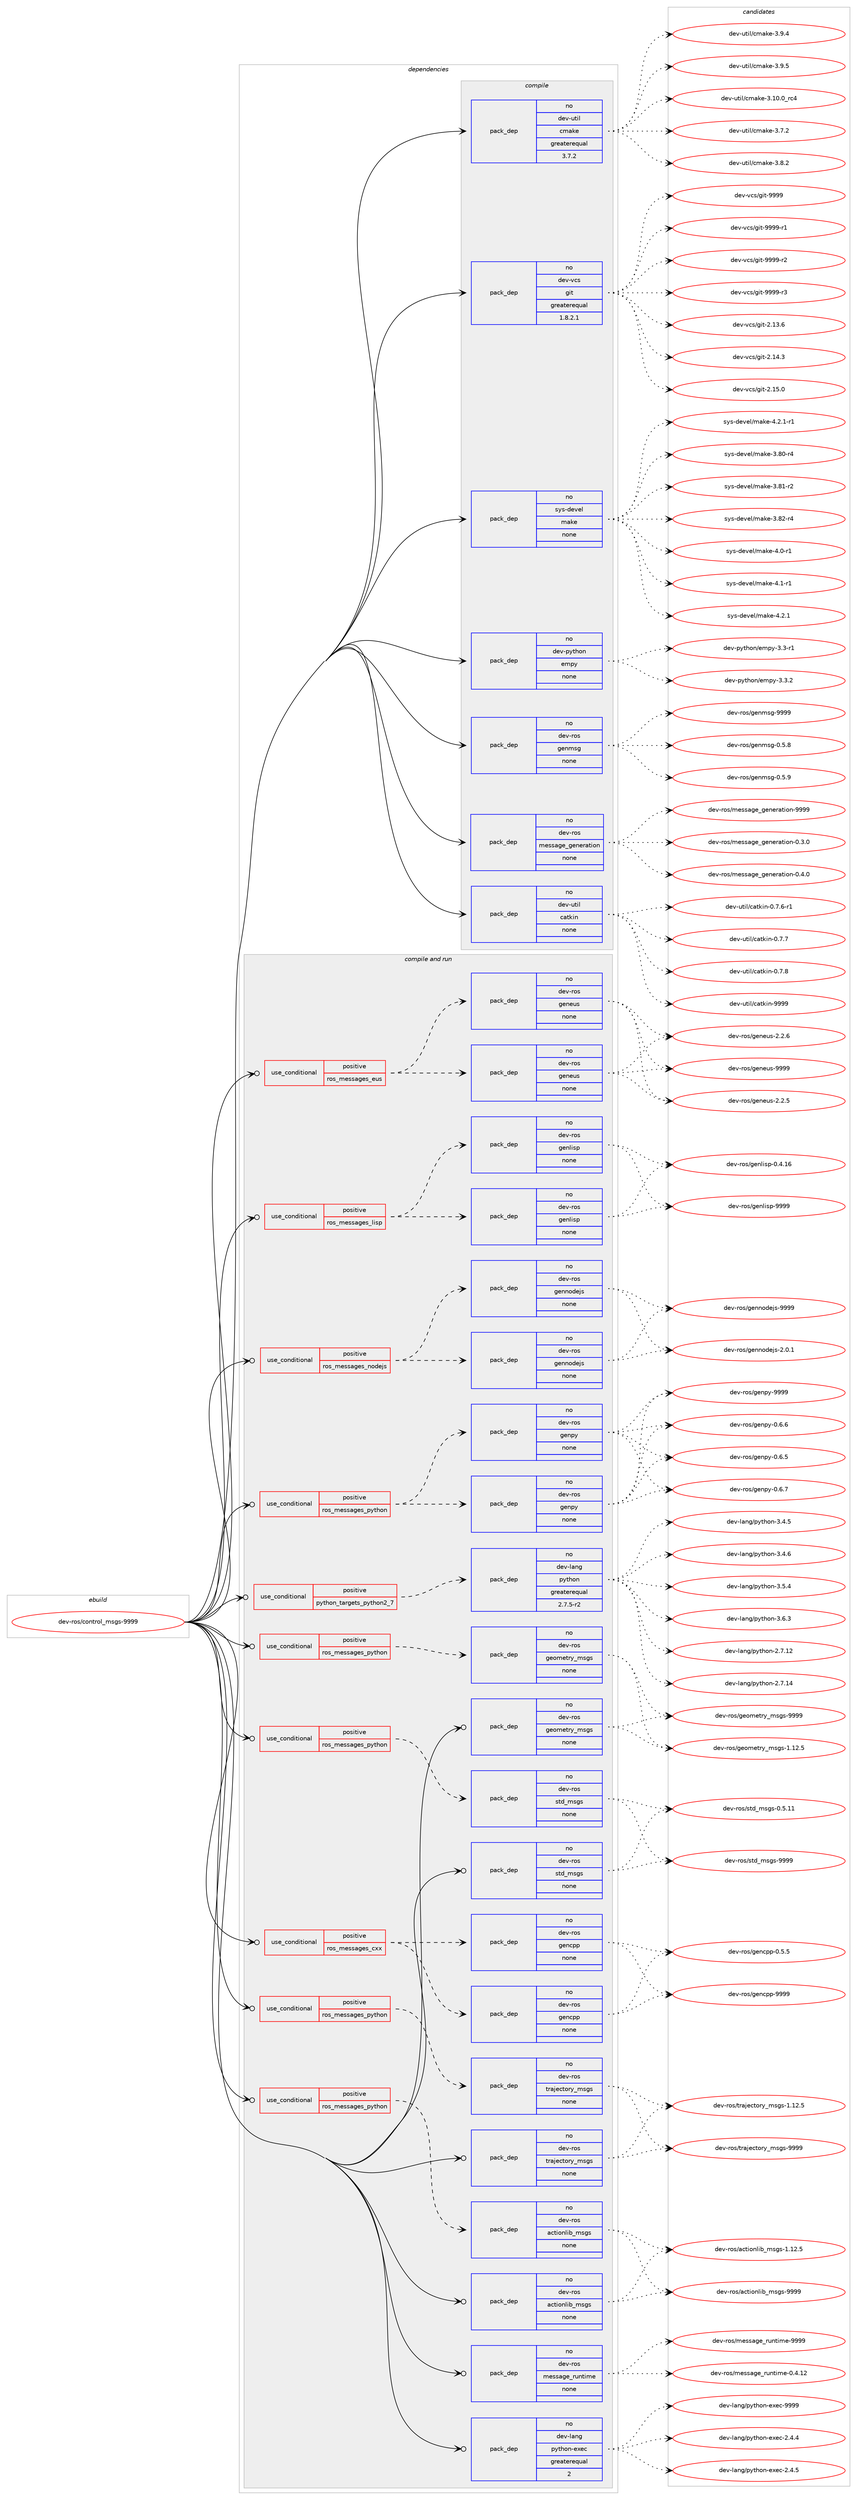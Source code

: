 digraph prolog {

# *************
# Graph options
# *************

newrank=true;
concentrate=true;
compound=true;
graph [rankdir=LR,fontname=Helvetica,fontsize=10,ranksep=1.5];#, ranksep=2.5, nodesep=0.2];
edge  [arrowhead=vee];
node  [fontname=Helvetica,fontsize=10];

# **********
# The ebuild
# **********

subgraph cluster_leftcol {
color=gray;
rank=same;
label=<<i>ebuild</i>>;
id [label="dev-ros/control_msgs-9999", color=red, width=4, href="../dev-ros/control_msgs-9999.svg"];
}

# ****************
# The dependencies
# ****************

subgraph cluster_midcol {
color=gray;
label=<<i>dependencies</i>>;
subgraph cluster_compile {
fillcolor="#eeeeee";
style=filled;
label=<<i>compile</i>>;
subgraph pack150040 {
dependency198984 [label=<<TABLE BORDER="0" CELLBORDER="1" CELLSPACING="0" CELLPADDING="4" WIDTH="220"><TR><TD ROWSPAN="6" CELLPADDING="30">pack_dep</TD></TR><TR><TD WIDTH="110">no</TD></TR><TR><TD>dev-python</TD></TR><TR><TD>empy</TD></TR><TR><TD>none</TD></TR><TR><TD></TD></TR></TABLE>>, shape=none, color=blue];
}
id:e -> dependency198984:w [weight=20,style="solid",arrowhead="vee"];
subgraph pack150041 {
dependency198985 [label=<<TABLE BORDER="0" CELLBORDER="1" CELLSPACING="0" CELLPADDING="4" WIDTH="220"><TR><TD ROWSPAN="6" CELLPADDING="30">pack_dep</TD></TR><TR><TD WIDTH="110">no</TD></TR><TR><TD>dev-ros</TD></TR><TR><TD>genmsg</TD></TR><TR><TD>none</TD></TR><TR><TD></TD></TR></TABLE>>, shape=none, color=blue];
}
id:e -> dependency198985:w [weight=20,style="solid",arrowhead="vee"];
subgraph pack150042 {
dependency198986 [label=<<TABLE BORDER="0" CELLBORDER="1" CELLSPACING="0" CELLPADDING="4" WIDTH="220"><TR><TD ROWSPAN="6" CELLPADDING="30">pack_dep</TD></TR><TR><TD WIDTH="110">no</TD></TR><TR><TD>dev-ros</TD></TR><TR><TD>message_generation</TD></TR><TR><TD>none</TD></TR><TR><TD></TD></TR></TABLE>>, shape=none, color=blue];
}
id:e -> dependency198986:w [weight=20,style="solid",arrowhead="vee"];
subgraph pack150043 {
dependency198987 [label=<<TABLE BORDER="0" CELLBORDER="1" CELLSPACING="0" CELLPADDING="4" WIDTH="220"><TR><TD ROWSPAN="6" CELLPADDING="30">pack_dep</TD></TR><TR><TD WIDTH="110">no</TD></TR><TR><TD>dev-util</TD></TR><TR><TD>catkin</TD></TR><TR><TD>none</TD></TR><TR><TD></TD></TR></TABLE>>, shape=none, color=blue];
}
id:e -> dependency198987:w [weight=20,style="solid",arrowhead="vee"];
subgraph pack150044 {
dependency198988 [label=<<TABLE BORDER="0" CELLBORDER="1" CELLSPACING="0" CELLPADDING="4" WIDTH="220"><TR><TD ROWSPAN="6" CELLPADDING="30">pack_dep</TD></TR><TR><TD WIDTH="110">no</TD></TR><TR><TD>dev-util</TD></TR><TR><TD>cmake</TD></TR><TR><TD>greaterequal</TD></TR><TR><TD>3.7.2</TD></TR></TABLE>>, shape=none, color=blue];
}
id:e -> dependency198988:w [weight=20,style="solid",arrowhead="vee"];
subgraph pack150045 {
dependency198989 [label=<<TABLE BORDER="0" CELLBORDER="1" CELLSPACING="0" CELLPADDING="4" WIDTH="220"><TR><TD ROWSPAN="6" CELLPADDING="30">pack_dep</TD></TR><TR><TD WIDTH="110">no</TD></TR><TR><TD>dev-vcs</TD></TR><TR><TD>git</TD></TR><TR><TD>greaterequal</TD></TR><TR><TD>1.8.2.1</TD></TR></TABLE>>, shape=none, color=blue];
}
id:e -> dependency198989:w [weight=20,style="solid",arrowhead="vee"];
subgraph pack150046 {
dependency198990 [label=<<TABLE BORDER="0" CELLBORDER="1" CELLSPACING="0" CELLPADDING="4" WIDTH="220"><TR><TD ROWSPAN="6" CELLPADDING="30">pack_dep</TD></TR><TR><TD WIDTH="110">no</TD></TR><TR><TD>sys-devel</TD></TR><TR><TD>make</TD></TR><TR><TD>none</TD></TR><TR><TD></TD></TR></TABLE>>, shape=none, color=blue];
}
id:e -> dependency198990:w [weight=20,style="solid",arrowhead="vee"];
}
subgraph cluster_compileandrun {
fillcolor="#eeeeee";
style=filled;
label=<<i>compile and run</i>>;
subgraph cond44957 {
dependency198991 [label=<<TABLE BORDER="0" CELLBORDER="1" CELLSPACING="0" CELLPADDING="4"><TR><TD ROWSPAN="3" CELLPADDING="10">use_conditional</TD></TR><TR><TD>positive</TD></TR><TR><TD>python_targets_python2_7</TD></TR></TABLE>>, shape=none, color=red];
subgraph pack150047 {
dependency198992 [label=<<TABLE BORDER="0" CELLBORDER="1" CELLSPACING="0" CELLPADDING="4" WIDTH="220"><TR><TD ROWSPAN="6" CELLPADDING="30">pack_dep</TD></TR><TR><TD WIDTH="110">no</TD></TR><TR><TD>dev-lang</TD></TR><TR><TD>python</TD></TR><TR><TD>greaterequal</TD></TR><TR><TD>2.7.5-r2</TD></TR></TABLE>>, shape=none, color=blue];
}
dependency198991:e -> dependency198992:w [weight=20,style="dashed",arrowhead="vee"];
}
id:e -> dependency198991:w [weight=20,style="solid",arrowhead="odotvee"];
subgraph cond44958 {
dependency198993 [label=<<TABLE BORDER="0" CELLBORDER="1" CELLSPACING="0" CELLPADDING="4"><TR><TD ROWSPAN="3" CELLPADDING="10">use_conditional</TD></TR><TR><TD>positive</TD></TR><TR><TD>ros_messages_cxx</TD></TR></TABLE>>, shape=none, color=red];
subgraph pack150048 {
dependency198994 [label=<<TABLE BORDER="0" CELLBORDER="1" CELLSPACING="0" CELLPADDING="4" WIDTH="220"><TR><TD ROWSPAN="6" CELLPADDING="30">pack_dep</TD></TR><TR><TD WIDTH="110">no</TD></TR><TR><TD>dev-ros</TD></TR><TR><TD>gencpp</TD></TR><TR><TD>none</TD></TR><TR><TD></TD></TR></TABLE>>, shape=none, color=blue];
}
dependency198993:e -> dependency198994:w [weight=20,style="dashed",arrowhead="vee"];
subgraph pack150049 {
dependency198995 [label=<<TABLE BORDER="0" CELLBORDER="1" CELLSPACING="0" CELLPADDING="4" WIDTH="220"><TR><TD ROWSPAN="6" CELLPADDING="30">pack_dep</TD></TR><TR><TD WIDTH="110">no</TD></TR><TR><TD>dev-ros</TD></TR><TR><TD>gencpp</TD></TR><TR><TD>none</TD></TR><TR><TD></TD></TR></TABLE>>, shape=none, color=blue];
}
dependency198993:e -> dependency198995:w [weight=20,style="dashed",arrowhead="vee"];
}
id:e -> dependency198993:w [weight=20,style="solid",arrowhead="odotvee"];
subgraph cond44959 {
dependency198996 [label=<<TABLE BORDER="0" CELLBORDER="1" CELLSPACING="0" CELLPADDING="4"><TR><TD ROWSPAN="3" CELLPADDING="10">use_conditional</TD></TR><TR><TD>positive</TD></TR><TR><TD>ros_messages_eus</TD></TR></TABLE>>, shape=none, color=red];
subgraph pack150050 {
dependency198997 [label=<<TABLE BORDER="0" CELLBORDER="1" CELLSPACING="0" CELLPADDING="4" WIDTH="220"><TR><TD ROWSPAN="6" CELLPADDING="30">pack_dep</TD></TR><TR><TD WIDTH="110">no</TD></TR><TR><TD>dev-ros</TD></TR><TR><TD>geneus</TD></TR><TR><TD>none</TD></TR><TR><TD></TD></TR></TABLE>>, shape=none, color=blue];
}
dependency198996:e -> dependency198997:w [weight=20,style="dashed",arrowhead="vee"];
subgraph pack150051 {
dependency198998 [label=<<TABLE BORDER="0" CELLBORDER="1" CELLSPACING="0" CELLPADDING="4" WIDTH="220"><TR><TD ROWSPAN="6" CELLPADDING="30">pack_dep</TD></TR><TR><TD WIDTH="110">no</TD></TR><TR><TD>dev-ros</TD></TR><TR><TD>geneus</TD></TR><TR><TD>none</TD></TR><TR><TD></TD></TR></TABLE>>, shape=none, color=blue];
}
dependency198996:e -> dependency198998:w [weight=20,style="dashed",arrowhead="vee"];
}
id:e -> dependency198996:w [weight=20,style="solid",arrowhead="odotvee"];
subgraph cond44960 {
dependency198999 [label=<<TABLE BORDER="0" CELLBORDER="1" CELLSPACING="0" CELLPADDING="4"><TR><TD ROWSPAN="3" CELLPADDING="10">use_conditional</TD></TR><TR><TD>positive</TD></TR><TR><TD>ros_messages_lisp</TD></TR></TABLE>>, shape=none, color=red];
subgraph pack150052 {
dependency199000 [label=<<TABLE BORDER="0" CELLBORDER="1" CELLSPACING="0" CELLPADDING="4" WIDTH="220"><TR><TD ROWSPAN="6" CELLPADDING="30">pack_dep</TD></TR><TR><TD WIDTH="110">no</TD></TR><TR><TD>dev-ros</TD></TR><TR><TD>genlisp</TD></TR><TR><TD>none</TD></TR><TR><TD></TD></TR></TABLE>>, shape=none, color=blue];
}
dependency198999:e -> dependency199000:w [weight=20,style="dashed",arrowhead="vee"];
subgraph pack150053 {
dependency199001 [label=<<TABLE BORDER="0" CELLBORDER="1" CELLSPACING="0" CELLPADDING="4" WIDTH="220"><TR><TD ROWSPAN="6" CELLPADDING="30">pack_dep</TD></TR><TR><TD WIDTH="110">no</TD></TR><TR><TD>dev-ros</TD></TR><TR><TD>genlisp</TD></TR><TR><TD>none</TD></TR><TR><TD></TD></TR></TABLE>>, shape=none, color=blue];
}
dependency198999:e -> dependency199001:w [weight=20,style="dashed",arrowhead="vee"];
}
id:e -> dependency198999:w [weight=20,style="solid",arrowhead="odotvee"];
subgraph cond44961 {
dependency199002 [label=<<TABLE BORDER="0" CELLBORDER="1" CELLSPACING="0" CELLPADDING="4"><TR><TD ROWSPAN="3" CELLPADDING="10">use_conditional</TD></TR><TR><TD>positive</TD></TR><TR><TD>ros_messages_nodejs</TD></TR></TABLE>>, shape=none, color=red];
subgraph pack150054 {
dependency199003 [label=<<TABLE BORDER="0" CELLBORDER="1" CELLSPACING="0" CELLPADDING="4" WIDTH="220"><TR><TD ROWSPAN="6" CELLPADDING="30">pack_dep</TD></TR><TR><TD WIDTH="110">no</TD></TR><TR><TD>dev-ros</TD></TR><TR><TD>gennodejs</TD></TR><TR><TD>none</TD></TR><TR><TD></TD></TR></TABLE>>, shape=none, color=blue];
}
dependency199002:e -> dependency199003:w [weight=20,style="dashed",arrowhead="vee"];
subgraph pack150055 {
dependency199004 [label=<<TABLE BORDER="0" CELLBORDER="1" CELLSPACING="0" CELLPADDING="4" WIDTH="220"><TR><TD ROWSPAN="6" CELLPADDING="30">pack_dep</TD></TR><TR><TD WIDTH="110">no</TD></TR><TR><TD>dev-ros</TD></TR><TR><TD>gennodejs</TD></TR><TR><TD>none</TD></TR><TR><TD></TD></TR></TABLE>>, shape=none, color=blue];
}
dependency199002:e -> dependency199004:w [weight=20,style="dashed",arrowhead="vee"];
}
id:e -> dependency199002:w [weight=20,style="solid",arrowhead="odotvee"];
subgraph cond44962 {
dependency199005 [label=<<TABLE BORDER="0" CELLBORDER="1" CELLSPACING="0" CELLPADDING="4"><TR><TD ROWSPAN="3" CELLPADDING="10">use_conditional</TD></TR><TR><TD>positive</TD></TR><TR><TD>ros_messages_python</TD></TR></TABLE>>, shape=none, color=red];
subgraph pack150056 {
dependency199006 [label=<<TABLE BORDER="0" CELLBORDER="1" CELLSPACING="0" CELLPADDING="4" WIDTH="220"><TR><TD ROWSPAN="6" CELLPADDING="30">pack_dep</TD></TR><TR><TD WIDTH="110">no</TD></TR><TR><TD>dev-ros</TD></TR><TR><TD>actionlib_msgs</TD></TR><TR><TD>none</TD></TR><TR><TD></TD></TR></TABLE>>, shape=none, color=blue];
}
dependency199005:e -> dependency199006:w [weight=20,style="dashed",arrowhead="vee"];
}
id:e -> dependency199005:w [weight=20,style="solid",arrowhead="odotvee"];
subgraph cond44963 {
dependency199007 [label=<<TABLE BORDER="0" CELLBORDER="1" CELLSPACING="0" CELLPADDING="4"><TR><TD ROWSPAN="3" CELLPADDING="10">use_conditional</TD></TR><TR><TD>positive</TD></TR><TR><TD>ros_messages_python</TD></TR></TABLE>>, shape=none, color=red];
subgraph pack150057 {
dependency199008 [label=<<TABLE BORDER="0" CELLBORDER="1" CELLSPACING="0" CELLPADDING="4" WIDTH="220"><TR><TD ROWSPAN="6" CELLPADDING="30">pack_dep</TD></TR><TR><TD WIDTH="110">no</TD></TR><TR><TD>dev-ros</TD></TR><TR><TD>genpy</TD></TR><TR><TD>none</TD></TR><TR><TD></TD></TR></TABLE>>, shape=none, color=blue];
}
dependency199007:e -> dependency199008:w [weight=20,style="dashed",arrowhead="vee"];
subgraph pack150058 {
dependency199009 [label=<<TABLE BORDER="0" CELLBORDER="1" CELLSPACING="0" CELLPADDING="4" WIDTH="220"><TR><TD ROWSPAN="6" CELLPADDING="30">pack_dep</TD></TR><TR><TD WIDTH="110">no</TD></TR><TR><TD>dev-ros</TD></TR><TR><TD>genpy</TD></TR><TR><TD>none</TD></TR><TR><TD></TD></TR></TABLE>>, shape=none, color=blue];
}
dependency199007:e -> dependency199009:w [weight=20,style="dashed",arrowhead="vee"];
}
id:e -> dependency199007:w [weight=20,style="solid",arrowhead="odotvee"];
subgraph cond44964 {
dependency199010 [label=<<TABLE BORDER="0" CELLBORDER="1" CELLSPACING="0" CELLPADDING="4"><TR><TD ROWSPAN="3" CELLPADDING="10">use_conditional</TD></TR><TR><TD>positive</TD></TR><TR><TD>ros_messages_python</TD></TR></TABLE>>, shape=none, color=red];
subgraph pack150059 {
dependency199011 [label=<<TABLE BORDER="0" CELLBORDER="1" CELLSPACING="0" CELLPADDING="4" WIDTH="220"><TR><TD ROWSPAN="6" CELLPADDING="30">pack_dep</TD></TR><TR><TD WIDTH="110">no</TD></TR><TR><TD>dev-ros</TD></TR><TR><TD>geometry_msgs</TD></TR><TR><TD>none</TD></TR><TR><TD></TD></TR></TABLE>>, shape=none, color=blue];
}
dependency199010:e -> dependency199011:w [weight=20,style="dashed",arrowhead="vee"];
}
id:e -> dependency199010:w [weight=20,style="solid",arrowhead="odotvee"];
subgraph cond44965 {
dependency199012 [label=<<TABLE BORDER="0" CELLBORDER="1" CELLSPACING="0" CELLPADDING="4"><TR><TD ROWSPAN="3" CELLPADDING="10">use_conditional</TD></TR><TR><TD>positive</TD></TR><TR><TD>ros_messages_python</TD></TR></TABLE>>, shape=none, color=red];
subgraph pack150060 {
dependency199013 [label=<<TABLE BORDER="0" CELLBORDER="1" CELLSPACING="0" CELLPADDING="4" WIDTH="220"><TR><TD ROWSPAN="6" CELLPADDING="30">pack_dep</TD></TR><TR><TD WIDTH="110">no</TD></TR><TR><TD>dev-ros</TD></TR><TR><TD>std_msgs</TD></TR><TR><TD>none</TD></TR><TR><TD></TD></TR></TABLE>>, shape=none, color=blue];
}
dependency199012:e -> dependency199013:w [weight=20,style="dashed",arrowhead="vee"];
}
id:e -> dependency199012:w [weight=20,style="solid",arrowhead="odotvee"];
subgraph cond44966 {
dependency199014 [label=<<TABLE BORDER="0" CELLBORDER="1" CELLSPACING="0" CELLPADDING="4"><TR><TD ROWSPAN="3" CELLPADDING="10">use_conditional</TD></TR><TR><TD>positive</TD></TR><TR><TD>ros_messages_python</TD></TR></TABLE>>, shape=none, color=red];
subgraph pack150061 {
dependency199015 [label=<<TABLE BORDER="0" CELLBORDER="1" CELLSPACING="0" CELLPADDING="4" WIDTH="220"><TR><TD ROWSPAN="6" CELLPADDING="30">pack_dep</TD></TR><TR><TD WIDTH="110">no</TD></TR><TR><TD>dev-ros</TD></TR><TR><TD>trajectory_msgs</TD></TR><TR><TD>none</TD></TR><TR><TD></TD></TR></TABLE>>, shape=none, color=blue];
}
dependency199014:e -> dependency199015:w [weight=20,style="dashed",arrowhead="vee"];
}
id:e -> dependency199014:w [weight=20,style="solid",arrowhead="odotvee"];
subgraph pack150062 {
dependency199016 [label=<<TABLE BORDER="0" CELLBORDER="1" CELLSPACING="0" CELLPADDING="4" WIDTH="220"><TR><TD ROWSPAN="6" CELLPADDING="30">pack_dep</TD></TR><TR><TD WIDTH="110">no</TD></TR><TR><TD>dev-lang</TD></TR><TR><TD>python-exec</TD></TR><TR><TD>greaterequal</TD></TR><TR><TD>2</TD></TR></TABLE>>, shape=none, color=blue];
}
id:e -> dependency199016:w [weight=20,style="solid",arrowhead="odotvee"];
subgraph pack150063 {
dependency199017 [label=<<TABLE BORDER="0" CELLBORDER="1" CELLSPACING="0" CELLPADDING="4" WIDTH="220"><TR><TD ROWSPAN="6" CELLPADDING="30">pack_dep</TD></TR><TR><TD WIDTH="110">no</TD></TR><TR><TD>dev-ros</TD></TR><TR><TD>actionlib_msgs</TD></TR><TR><TD>none</TD></TR><TR><TD></TD></TR></TABLE>>, shape=none, color=blue];
}
id:e -> dependency199017:w [weight=20,style="solid",arrowhead="odotvee"];
subgraph pack150064 {
dependency199018 [label=<<TABLE BORDER="0" CELLBORDER="1" CELLSPACING="0" CELLPADDING="4" WIDTH="220"><TR><TD ROWSPAN="6" CELLPADDING="30">pack_dep</TD></TR><TR><TD WIDTH="110">no</TD></TR><TR><TD>dev-ros</TD></TR><TR><TD>geometry_msgs</TD></TR><TR><TD>none</TD></TR><TR><TD></TD></TR></TABLE>>, shape=none, color=blue];
}
id:e -> dependency199018:w [weight=20,style="solid",arrowhead="odotvee"];
subgraph pack150065 {
dependency199019 [label=<<TABLE BORDER="0" CELLBORDER="1" CELLSPACING="0" CELLPADDING="4" WIDTH="220"><TR><TD ROWSPAN="6" CELLPADDING="30">pack_dep</TD></TR><TR><TD WIDTH="110">no</TD></TR><TR><TD>dev-ros</TD></TR><TR><TD>message_runtime</TD></TR><TR><TD>none</TD></TR><TR><TD></TD></TR></TABLE>>, shape=none, color=blue];
}
id:e -> dependency199019:w [weight=20,style="solid",arrowhead="odotvee"];
subgraph pack150066 {
dependency199020 [label=<<TABLE BORDER="0" CELLBORDER="1" CELLSPACING="0" CELLPADDING="4" WIDTH="220"><TR><TD ROWSPAN="6" CELLPADDING="30">pack_dep</TD></TR><TR><TD WIDTH="110">no</TD></TR><TR><TD>dev-ros</TD></TR><TR><TD>std_msgs</TD></TR><TR><TD>none</TD></TR><TR><TD></TD></TR></TABLE>>, shape=none, color=blue];
}
id:e -> dependency199020:w [weight=20,style="solid",arrowhead="odotvee"];
subgraph pack150067 {
dependency199021 [label=<<TABLE BORDER="0" CELLBORDER="1" CELLSPACING="0" CELLPADDING="4" WIDTH="220"><TR><TD ROWSPAN="6" CELLPADDING="30">pack_dep</TD></TR><TR><TD WIDTH="110">no</TD></TR><TR><TD>dev-ros</TD></TR><TR><TD>trajectory_msgs</TD></TR><TR><TD>none</TD></TR><TR><TD></TD></TR></TABLE>>, shape=none, color=blue];
}
id:e -> dependency199021:w [weight=20,style="solid",arrowhead="odotvee"];
}
subgraph cluster_run {
fillcolor="#eeeeee";
style=filled;
label=<<i>run</i>>;
}
}

# **************
# The candidates
# **************

subgraph cluster_choices {
rank=same;
color=gray;
label=<<i>candidates</i>>;

subgraph choice150040 {
color=black;
nodesep=1;
choice1001011184511212111610411111047101109112121455146514511449 [label="dev-python/empy-3.3-r1", color=red, width=4,href="../dev-python/empy-3.3-r1.svg"];
choice1001011184511212111610411111047101109112121455146514650 [label="dev-python/empy-3.3.2", color=red, width=4,href="../dev-python/empy-3.3.2.svg"];
dependency198984:e -> choice1001011184511212111610411111047101109112121455146514511449:w [style=dotted,weight="100"];
dependency198984:e -> choice1001011184511212111610411111047101109112121455146514650:w [style=dotted,weight="100"];
}
subgraph choice150041 {
color=black;
nodesep=1;
choice1001011184511411111547103101110109115103454846534656 [label="dev-ros/genmsg-0.5.8", color=red, width=4,href="../dev-ros/genmsg-0.5.8.svg"];
choice1001011184511411111547103101110109115103454846534657 [label="dev-ros/genmsg-0.5.9", color=red, width=4,href="../dev-ros/genmsg-0.5.9.svg"];
choice10010111845114111115471031011101091151034557575757 [label="dev-ros/genmsg-9999", color=red, width=4,href="../dev-ros/genmsg-9999.svg"];
dependency198985:e -> choice1001011184511411111547103101110109115103454846534656:w [style=dotted,weight="100"];
dependency198985:e -> choice1001011184511411111547103101110109115103454846534657:w [style=dotted,weight="100"];
dependency198985:e -> choice10010111845114111115471031011101091151034557575757:w [style=dotted,weight="100"];
}
subgraph choice150042 {
color=black;
nodesep=1;
choice1001011184511411111547109101115115971031019510310111010111497116105111110454846514648 [label="dev-ros/message_generation-0.3.0", color=red, width=4,href="../dev-ros/message_generation-0.3.0.svg"];
choice1001011184511411111547109101115115971031019510310111010111497116105111110454846524648 [label="dev-ros/message_generation-0.4.0", color=red, width=4,href="../dev-ros/message_generation-0.4.0.svg"];
choice10010111845114111115471091011151159710310195103101110101114971161051111104557575757 [label="dev-ros/message_generation-9999", color=red, width=4,href="../dev-ros/message_generation-9999.svg"];
dependency198986:e -> choice1001011184511411111547109101115115971031019510310111010111497116105111110454846514648:w [style=dotted,weight="100"];
dependency198986:e -> choice1001011184511411111547109101115115971031019510310111010111497116105111110454846524648:w [style=dotted,weight="100"];
dependency198986:e -> choice10010111845114111115471091011151159710310195103101110101114971161051111104557575757:w [style=dotted,weight="100"];
}
subgraph choice150043 {
color=black;
nodesep=1;
choice100101118451171161051084799971161071051104548465546544511449 [label="dev-util/catkin-0.7.6-r1", color=red, width=4,href="../dev-util/catkin-0.7.6-r1.svg"];
choice10010111845117116105108479997116107105110454846554655 [label="dev-util/catkin-0.7.7", color=red, width=4,href="../dev-util/catkin-0.7.7.svg"];
choice10010111845117116105108479997116107105110454846554656 [label="dev-util/catkin-0.7.8", color=red, width=4,href="../dev-util/catkin-0.7.8.svg"];
choice100101118451171161051084799971161071051104557575757 [label="dev-util/catkin-9999", color=red, width=4,href="../dev-util/catkin-9999.svg"];
dependency198987:e -> choice100101118451171161051084799971161071051104548465546544511449:w [style=dotted,weight="100"];
dependency198987:e -> choice10010111845117116105108479997116107105110454846554655:w [style=dotted,weight="100"];
dependency198987:e -> choice10010111845117116105108479997116107105110454846554656:w [style=dotted,weight="100"];
dependency198987:e -> choice100101118451171161051084799971161071051104557575757:w [style=dotted,weight="100"];
}
subgraph choice150044 {
color=black;
nodesep=1;
choice1001011184511711610510847991099710710145514649484648951149952 [label="dev-util/cmake-3.10.0_rc4", color=red, width=4,href="../dev-util/cmake-3.10.0_rc4.svg"];
choice10010111845117116105108479910997107101455146554650 [label="dev-util/cmake-3.7.2", color=red, width=4,href="../dev-util/cmake-3.7.2.svg"];
choice10010111845117116105108479910997107101455146564650 [label="dev-util/cmake-3.8.2", color=red, width=4,href="../dev-util/cmake-3.8.2.svg"];
choice10010111845117116105108479910997107101455146574652 [label="dev-util/cmake-3.9.4", color=red, width=4,href="../dev-util/cmake-3.9.4.svg"];
choice10010111845117116105108479910997107101455146574653 [label="dev-util/cmake-3.9.5", color=red, width=4,href="../dev-util/cmake-3.9.5.svg"];
dependency198988:e -> choice1001011184511711610510847991099710710145514649484648951149952:w [style=dotted,weight="100"];
dependency198988:e -> choice10010111845117116105108479910997107101455146554650:w [style=dotted,weight="100"];
dependency198988:e -> choice10010111845117116105108479910997107101455146564650:w [style=dotted,weight="100"];
dependency198988:e -> choice10010111845117116105108479910997107101455146574652:w [style=dotted,weight="100"];
dependency198988:e -> choice10010111845117116105108479910997107101455146574653:w [style=dotted,weight="100"];
}
subgraph choice150045 {
color=black;
nodesep=1;
choice10010111845118991154710310511645504649514654 [label="dev-vcs/git-2.13.6", color=red, width=4,href="../dev-vcs/git-2.13.6.svg"];
choice10010111845118991154710310511645504649524651 [label="dev-vcs/git-2.14.3", color=red, width=4,href="../dev-vcs/git-2.14.3.svg"];
choice10010111845118991154710310511645504649534648 [label="dev-vcs/git-2.15.0", color=red, width=4,href="../dev-vcs/git-2.15.0.svg"];
choice1001011184511899115471031051164557575757 [label="dev-vcs/git-9999", color=red, width=4,href="../dev-vcs/git-9999.svg"];
choice10010111845118991154710310511645575757574511449 [label="dev-vcs/git-9999-r1", color=red, width=4,href="../dev-vcs/git-9999-r1.svg"];
choice10010111845118991154710310511645575757574511450 [label="dev-vcs/git-9999-r2", color=red, width=4,href="../dev-vcs/git-9999-r2.svg"];
choice10010111845118991154710310511645575757574511451 [label="dev-vcs/git-9999-r3", color=red, width=4,href="../dev-vcs/git-9999-r3.svg"];
dependency198989:e -> choice10010111845118991154710310511645504649514654:w [style=dotted,weight="100"];
dependency198989:e -> choice10010111845118991154710310511645504649524651:w [style=dotted,weight="100"];
dependency198989:e -> choice10010111845118991154710310511645504649534648:w [style=dotted,weight="100"];
dependency198989:e -> choice1001011184511899115471031051164557575757:w [style=dotted,weight="100"];
dependency198989:e -> choice10010111845118991154710310511645575757574511449:w [style=dotted,weight="100"];
dependency198989:e -> choice10010111845118991154710310511645575757574511450:w [style=dotted,weight="100"];
dependency198989:e -> choice10010111845118991154710310511645575757574511451:w [style=dotted,weight="100"];
}
subgraph choice150046 {
color=black;
nodesep=1;
choice11512111545100101118101108471099710710145514656484511452 [label="sys-devel/make-3.80-r4", color=red, width=4,href="../sys-devel/make-3.80-r4.svg"];
choice11512111545100101118101108471099710710145514656494511450 [label="sys-devel/make-3.81-r2", color=red, width=4,href="../sys-devel/make-3.81-r2.svg"];
choice11512111545100101118101108471099710710145514656504511452 [label="sys-devel/make-3.82-r4", color=red, width=4,href="../sys-devel/make-3.82-r4.svg"];
choice115121115451001011181011084710997107101455246484511449 [label="sys-devel/make-4.0-r1", color=red, width=4,href="../sys-devel/make-4.0-r1.svg"];
choice115121115451001011181011084710997107101455246494511449 [label="sys-devel/make-4.1-r1", color=red, width=4,href="../sys-devel/make-4.1-r1.svg"];
choice115121115451001011181011084710997107101455246504649 [label="sys-devel/make-4.2.1", color=red, width=4,href="../sys-devel/make-4.2.1.svg"];
choice1151211154510010111810110847109971071014552465046494511449 [label="sys-devel/make-4.2.1-r1", color=red, width=4,href="../sys-devel/make-4.2.1-r1.svg"];
dependency198990:e -> choice11512111545100101118101108471099710710145514656484511452:w [style=dotted,weight="100"];
dependency198990:e -> choice11512111545100101118101108471099710710145514656494511450:w [style=dotted,weight="100"];
dependency198990:e -> choice11512111545100101118101108471099710710145514656504511452:w [style=dotted,weight="100"];
dependency198990:e -> choice115121115451001011181011084710997107101455246484511449:w [style=dotted,weight="100"];
dependency198990:e -> choice115121115451001011181011084710997107101455246494511449:w [style=dotted,weight="100"];
dependency198990:e -> choice115121115451001011181011084710997107101455246504649:w [style=dotted,weight="100"];
dependency198990:e -> choice1151211154510010111810110847109971071014552465046494511449:w [style=dotted,weight="100"];
}
subgraph choice150047 {
color=black;
nodesep=1;
choice10010111845108971101034711212111610411111045504655464950 [label="dev-lang/python-2.7.12", color=red, width=4,href="../dev-lang/python-2.7.12.svg"];
choice10010111845108971101034711212111610411111045504655464952 [label="dev-lang/python-2.7.14", color=red, width=4,href="../dev-lang/python-2.7.14.svg"];
choice100101118451089711010347112121116104111110455146524653 [label="dev-lang/python-3.4.5", color=red, width=4,href="../dev-lang/python-3.4.5.svg"];
choice100101118451089711010347112121116104111110455146524654 [label="dev-lang/python-3.4.6", color=red, width=4,href="../dev-lang/python-3.4.6.svg"];
choice100101118451089711010347112121116104111110455146534652 [label="dev-lang/python-3.5.4", color=red, width=4,href="../dev-lang/python-3.5.4.svg"];
choice100101118451089711010347112121116104111110455146544651 [label="dev-lang/python-3.6.3", color=red, width=4,href="../dev-lang/python-3.6.3.svg"];
dependency198992:e -> choice10010111845108971101034711212111610411111045504655464950:w [style=dotted,weight="100"];
dependency198992:e -> choice10010111845108971101034711212111610411111045504655464952:w [style=dotted,weight="100"];
dependency198992:e -> choice100101118451089711010347112121116104111110455146524653:w [style=dotted,weight="100"];
dependency198992:e -> choice100101118451089711010347112121116104111110455146524654:w [style=dotted,weight="100"];
dependency198992:e -> choice100101118451089711010347112121116104111110455146534652:w [style=dotted,weight="100"];
dependency198992:e -> choice100101118451089711010347112121116104111110455146544651:w [style=dotted,weight="100"];
}
subgraph choice150048 {
color=black;
nodesep=1;
choice100101118451141111154710310111099112112454846534653 [label="dev-ros/gencpp-0.5.5", color=red, width=4,href="../dev-ros/gencpp-0.5.5.svg"];
choice1001011184511411111547103101110991121124557575757 [label="dev-ros/gencpp-9999", color=red, width=4,href="../dev-ros/gencpp-9999.svg"];
dependency198994:e -> choice100101118451141111154710310111099112112454846534653:w [style=dotted,weight="100"];
dependency198994:e -> choice1001011184511411111547103101110991121124557575757:w [style=dotted,weight="100"];
}
subgraph choice150049 {
color=black;
nodesep=1;
choice100101118451141111154710310111099112112454846534653 [label="dev-ros/gencpp-0.5.5", color=red, width=4,href="../dev-ros/gencpp-0.5.5.svg"];
choice1001011184511411111547103101110991121124557575757 [label="dev-ros/gencpp-9999", color=red, width=4,href="../dev-ros/gencpp-9999.svg"];
dependency198995:e -> choice100101118451141111154710310111099112112454846534653:w [style=dotted,weight="100"];
dependency198995:e -> choice1001011184511411111547103101110991121124557575757:w [style=dotted,weight="100"];
}
subgraph choice150050 {
color=black;
nodesep=1;
choice1001011184511411111547103101110101117115455046504653 [label="dev-ros/geneus-2.2.5", color=red, width=4,href="../dev-ros/geneus-2.2.5.svg"];
choice1001011184511411111547103101110101117115455046504654 [label="dev-ros/geneus-2.2.6", color=red, width=4,href="../dev-ros/geneus-2.2.6.svg"];
choice10010111845114111115471031011101011171154557575757 [label="dev-ros/geneus-9999", color=red, width=4,href="../dev-ros/geneus-9999.svg"];
dependency198997:e -> choice1001011184511411111547103101110101117115455046504653:w [style=dotted,weight="100"];
dependency198997:e -> choice1001011184511411111547103101110101117115455046504654:w [style=dotted,weight="100"];
dependency198997:e -> choice10010111845114111115471031011101011171154557575757:w [style=dotted,weight="100"];
}
subgraph choice150051 {
color=black;
nodesep=1;
choice1001011184511411111547103101110101117115455046504653 [label="dev-ros/geneus-2.2.5", color=red, width=4,href="../dev-ros/geneus-2.2.5.svg"];
choice1001011184511411111547103101110101117115455046504654 [label="dev-ros/geneus-2.2.6", color=red, width=4,href="../dev-ros/geneus-2.2.6.svg"];
choice10010111845114111115471031011101011171154557575757 [label="dev-ros/geneus-9999", color=red, width=4,href="../dev-ros/geneus-9999.svg"];
dependency198998:e -> choice1001011184511411111547103101110101117115455046504653:w [style=dotted,weight="100"];
dependency198998:e -> choice1001011184511411111547103101110101117115455046504654:w [style=dotted,weight="100"];
dependency198998:e -> choice10010111845114111115471031011101011171154557575757:w [style=dotted,weight="100"];
}
subgraph choice150052 {
color=black;
nodesep=1;
choice100101118451141111154710310111010810511511245484652464954 [label="dev-ros/genlisp-0.4.16", color=red, width=4,href="../dev-ros/genlisp-0.4.16.svg"];
choice10010111845114111115471031011101081051151124557575757 [label="dev-ros/genlisp-9999", color=red, width=4,href="../dev-ros/genlisp-9999.svg"];
dependency199000:e -> choice100101118451141111154710310111010810511511245484652464954:w [style=dotted,weight="100"];
dependency199000:e -> choice10010111845114111115471031011101081051151124557575757:w [style=dotted,weight="100"];
}
subgraph choice150053 {
color=black;
nodesep=1;
choice100101118451141111154710310111010810511511245484652464954 [label="dev-ros/genlisp-0.4.16", color=red, width=4,href="../dev-ros/genlisp-0.4.16.svg"];
choice10010111845114111115471031011101081051151124557575757 [label="dev-ros/genlisp-9999", color=red, width=4,href="../dev-ros/genlisp-9999.svg"];
dependency199001:e -> choice100101118451141111154710310111010810511511245484652464954:w [style=dotted,weight="100"];
dependency199001:e -> choice10010111845114111115471031011101081051151124557575757:w [style=dotted,weight="100"];
}
subgraph choice150054 {
color=black;
nodesep=1;
choice1001011184511411111547103101110110111100101106115455046484649 [label="dev-ros/gennodejs-2.0.1", color=red, width=4,href="../dev-ros/gennodejs-2.0.1.svg"];
choice10010111845114111115471031011101101111001011061154557575757 [label="dev-ros/gennodejs-9999", color=red, width=4,href="../dev-ros/gennodejs-9999.svg"];
dependency199003:e -> choice1001011184511411111547103101110110111100101106115455046484649:w [style=dotted,weight="100"];
dependency199003:e -> choice10010111845114111115471031011101101111001011061154557575757:w [style=dotted,weight="100"];
}
subgraph choice150055 {
color=black;
nodesep=1;
choice1001011184511411111547103101110110111100101106115455046484649 [label="dev-ros/gennodejs-2.0.1", color=red, width=4,href="../dev-ros/gennodejs-2.0.1.svg"];
choice10010111845114111115471031011101101111001011061154557575757 [label="dev-ros/gennodejs-9999", color=red, width=4,href="../dev-ros/gennodejs-9999.svg"];
dependency199004:e -> choice1001011184511411111547103101110110111100101106115455046484649:w [style=dotted,weight="100"];
dependency199004:e -> choice10010111845114111115471031011101101111001011061154557575757:w [style=dotted,weight="100"];
}
subgraph choice150056 {
color=black;
nodesep=1;
choice10010111845114111115479799116105111110108105989510911510311545494649504653 [label="dev-ros/actionlib_msgs-1.12.5", color=red, width=4,href="../dev-ros/actionlib_msgs-1.12.5.svg"];
choice1001011184511411111547979911610511111010810598951091151031154557575757 [label="dev-ros/actionlib_msgs-9999", color=red, width=4,href="../dev-ros/actionlib_msgs-9999.svg"];
dependency199006:e -> choice10010111845114111115479799116105111110108105989510911510311545494649504653:w [style=dotted,weight="100"];
dependency199006:e -> choice1001011184511411111547979911610511111010810598951091151031154557575757:w [style=dotted,weight="100"];
}
subgraph choice150057 {
color=black;
nodesep=1;
choice1001011184511411111547103101110112121454846544653 [label="dev-ros/genpy-0.6.5", color=red, width=4,href="../dev-ros/genpy-0.6.5.svg"];
choice1001011184511411111547103101110112121454846544654 [label="dev-ros/genpy-0.6.6", color=red, width=4,href="../dev-ros/genpy-0.6.6.svg"];
choice1001011184511411111547103101110112121454846544655 [label="dev-ros/genpy-0.6.7", color=red, width=4,href="../dev-ros/genpy-0.6.7.svg"];
choice10010111845114111115471031011101121214557575757 [label="dev-ros/genpy-9999", color=red, width=4,href="../dev-ros/genpy-9999.svg"];
dependency199008:e -> choice1001011184511411111547103101110112121454846544653:w [style=dotted,weight="100"];
dependency199008:e -> choice1001011184511411111547103101110112121454846544654:w [style=dotted,weight="100"];
dependency199008:e -> choice1001011184511411111547103101110112121454846544655:w [style=dotted,weight="100"];
dependency199008:e -> choice10010111845114111115471031011101121214557575757:w [style=dotted,weight="100"];
}
subgraph choice150058 {
color=black;
nodesep=1;
choice1001011184511411111547103101110112121454846544653 [label="dev-ros/genpy-0.6.5", color=red, width=4,href="../dev-ros/genpy-0.6.5.svg"];
choice1001011184511411111547103101110112121454846544654 [label="dev-ros/genpy-0.6.6", color=red, width=4,href="../dev-ros/genpy-0.6.6.svg"];
choice1001011184511411111547103101110112121454846544655 [label="dev-ros/genpy-0.6.7", color=red, width=4,href="../dev-ros/genpy-0.6.7.svg"];
choice10010111845114111115471031011101121214557575757 [label="dev-ros/genpy-9999", color=red, width=4,href="../dev-ros/genpy-9999.svg"];
dependency199009:e -> choice1001011184511411111547103101110112121454846544653:w [style=dotted,weight="100"];
dependency199009:e -> choice1001011184511411111547103101110112121454846544654:w [style=dotted,weight="100"];
dependency199009:e -> choice1001011184511411111547103101110112121454846544655:w [style=dotted,weight="100"];
dependency199009:e -> choice10010111845114111115471031011101121214557575757:w [style=dotted,weight="100"];
}
subgraph choice150059 {
color=black;
nodesep=1;
choice10010111845114111115471031011111091011161141219510911510311545494649504653 [label="dev-ros/geometry_msgs-1.12.5", color=red, width=4,href="../dev-ros/geometry_msgs-1.12.5.svg"];
choice1001011184511411111547103101111109101116114121951091151031154557575757 [label="dev-ros/geometry_msgs-9999", color=red, width=4,href="../dev-ros/geometry_msgs-9999.svg"];
dependency199011:e -> choice10010111845114111115471031011111091011161141219510911510311545494649504653:w [style=dotted,weight="100"];
dependency199011:e -> choice1001011184511411111547103101111109101116114121951091151031154557575757:w [style=dotted,weight="100"];
}
subgraph choice150060 {
color=black;
nodesep=1;
choice10010111845114111115471151161009510911510311545484653464949 [label="dev-ros/std_msgs-0.5.11", color=red, width=4,href="../dev-ros/std_msgs-0.5.11.svg"];
choice1001011184511411111547115116100951091151031154557575757 [label="dev-ros/std_msgs-9999", color=red, width=4,href="../dev-ros/std_msgs-9999.svg"];
dependency199013:e -> choice10010111845114111115471151161009510911510311545484653464949:w [style=dotted,weight="100"];
dependency199013:e -> choice1001011184511411111547115116100951091151031154557575757:w [style=dotted,weight="100"];
}
subgraph choice150061 {
color=black;
nodesep=1;
choice100101118451141111154711611497106101991161111141219510911510311545494649504653 [label="dev-ros/trajectory_msgs-1.12.5", color=red, width=4,href="../dev-ros/trajectory_msgs-1.12.5.svg"];
choice10010111845114111115471161149710610199116111114121951091151031154557575757 [label="dev-ros/trajectory_msgs-9999", color=red, width=4,href="../dev-ros/trajectory_msgs-9999.svg"];
dependency199015:e -> choice100101118451141111154711611497106101991161111141219510911510311545494649504653:w [style=dotted,weight="100"];
dependency199015:e -> choice10010111845114111115471161149710610199116111114121951091151031154557575757:w [style=dotted,weight="100"];
}
subgraph choice150062 {
color=black;
nodesep=1;
choice1001011184510897110103471121211161041111104510112010199455046524652 [label="dev-lang/python-exec-2.4.4", color=red, width=4,href="../dev-lang/python-exec-2.4.4.svg"];
choice1001011184510897110103471121211161041111104510112010199455046524653 [label="dev-lang/python-exec-2.4.5", color=red, width=4,href="../dev-lang/python-exec-2.4.5.svg"];
choice10010111845108971101034711212111610411111045101120101994557575757 [label="dev-lang/python-exec-9999", color=red, width=4,href="../dev-lang/python-exec-9999.svg"];
dependency199016:e -> choice1001011184510897110103471121211161041111104510112010199455046524652:w [style=dotted,weight="100"];
dependency199016:e -> choice1001011184510897110103471121211161041111104510112010199455046524653:w [style=dotted,weight="100"];
dependency199016:e -> choice10010111845108971101034711212111610411111045101120101994557575757:w [style=dotted,weight="100"];
}
subgraph choice150063 {
color=black;
nodesep=1;
choice10010111845114111115479799116105111110108105989510911510311545494649504653 [label="dev-ros/actionlib_msgs-1.12.5", color=red, width=4,href="../dev-ros/actionlib_msgs-1.12.5.svg"];
choice1001011184511411111547979911610511111010810598951091151031154557575757 [label="dev-ros/actionlib_msgs-9999", color=red, width=4,href="../dev-ros/actionlib_msgs-9999.svg"];
dependency199017:e -> choice10010111845114111115479799116105111110108105989510911510311545494649504653:w [style=dotted,weight="100"];
dependency199017:e -> choice1001011184511411111547979911610511111010810598951091151031154557575757:w [style=dotted,weight="100"];
}
subgraph choice150064 {
color=black;
nodesep=1;
choice10010111845114111115471031011111091011161141219510911510311545494649504653 [label="dev-ros/geometry_msgs-1.12.5", color=red, width=4,href="../dev-ros/geometry_msgs-1.12.5.svg"];
choice1001011184511411111547103101111109101116114121951091151031154557575757 [label="dev-ros/geometry_msgs-9999", color=red, width=4,href="../dev-ros/geometry_msgs-9999.svg"];
dependency199018:e -> choice10010111845114111115471031011111091011161141219510911510311545494649504653:w [style=dotted,weight="100"];
dependency199018:e -> choice1001011184511411111547103101111109101116114121951091151031154557575757:w [style=dotted,weight="100"];
}
subgraph choice150065 {
color=black;
nodesep=1;
choice1001011184511411111547109101115115971031019511411711011610510910145484652464950 [label="dev-ros/message_runtime-0.4.12", color=red, width=4,href="../dev-ros/message_runtime-0.4.12.svg"];
choice100101118451141111154710910111511597103101951141171101161051091014557575757 [label="dev-ros/message_runtime-9999", color=red, width=4,href="../dev-ros/message_runtime-9999.svg"];
dependency199019:e -> choice1001011184511411111547109101115115971031019511411711011610510910145484652464950:w [style=dotted,weight="100"];
dependency199019:e -> choice100101118451141111154710910111511597103101951141171101161051091014557575757:w [style=dotted,weight="100"];
}
subgraph choice150066 {
color=black;
nodesep=1;
choice10010111845114111115471151161009510911510311545484653464949 [label="dev-ros/std_msgs-0.5.11", color=red, width=4,href="../dev-ros/std_msgs-0.5.11.svg"];
choice1001011184511411111547115116100951091151031154557575757 [label="dev-ros/std_msgs-9999", color=red, width=4,href="../dev-ros/std_msgs-9999.svg"];
dependency199020:e -> choice10010111845114111115471151161009510911510311545484653464949:w [style=dotted,weight="100"];
dependency199020:e -> choice1001011184511411111547115116100951091151031154557575757:w [style=dotted,weight="100"];
}
subgraph choice150067 {
color=black;
nodesep=1;
choice100101118451141111154711611497106101991161111141219510911510311545494649504653 [label="dev-ros/trajectory_msgs-1.12.5", color=red, width=4,href="../dev-ros/trajectory_msgs-1.12.5.svg"];
choice10010111845114111115471161149710610199116111114121951091151031154557575757 [label="dev-ros/trajectory_msgs-9999", color=red, width=4,href="../dev-ros/trajectory_msgs-9999.svg"];
dependency199021:e -> choice100101118451141111154711611497106101991161111141219510911510311545494649504653:w [style=dotted,weight="100"];
dependency199021:e -> choice10010111845114111115471161149710610199116111114121951091151031154557575757:w [style=dotted,weight="100"];
}
}

}
